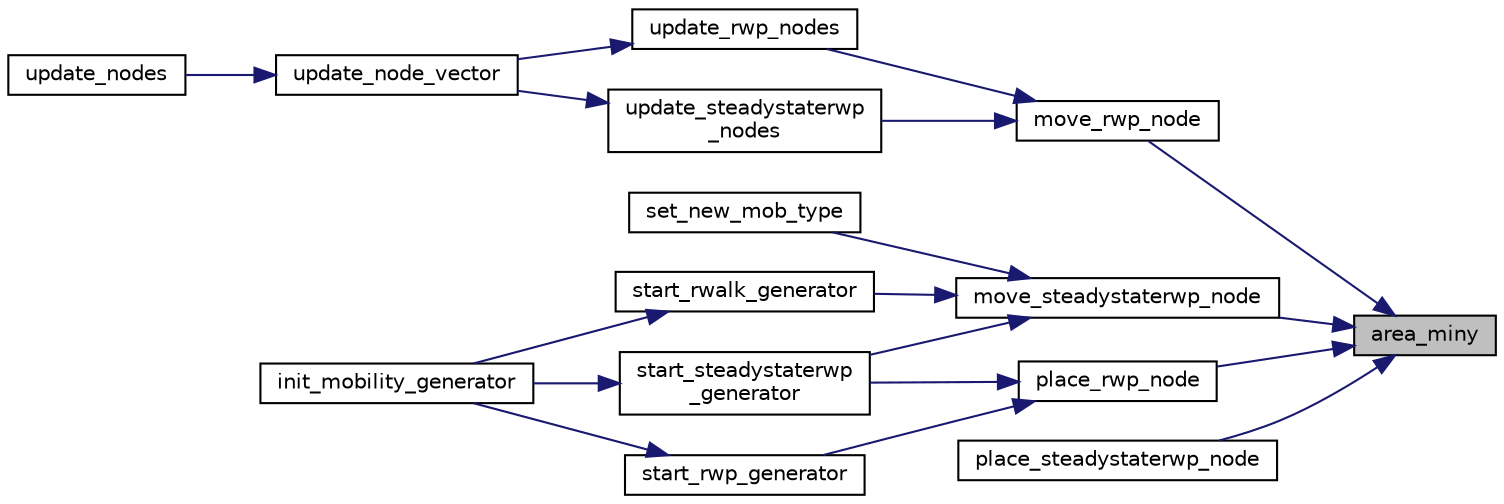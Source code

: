 digraph "area_miny"
{
 // LATEX_PDF_SIZE
  edge [fontname="Helvetica",fontsize="10",labelfontname="Helvetica",labelfontsize="10"];
  node [fontname="Helvetica",fontsize="10",shape=record];
  rankdir="RL";
  Node1 [label="area_miny",height=0.2,width=0.4,color="black", fillcolor="grey75", style="filled", fontcolor="black",tooltip=" "];
  Node1 -> Node2 [dir="back",color="midnightblue",fontsize="10",style="solid",fontname="Helvetica"];
  Node2 [label="move_rwp_node",height=0.2,width=0.4,color="black", fillcolor="white", style="filled",URL="$rwp_8h.html#a77d33e428286f019239b8f8a323f3980",tooltip=" "];
  Node2 -> Node3 [dir="back",color="midnightblue",fontsize="10",style="solid",fontname="Helvetica"];
  Node3 [label="update_rwp_nodes",height=0.2,width=0.4,color="black", fillcolor="white", style="filled",URL="$rwp_8h.html#a9a88cca3849e4c32628dfd5f753071de",tooltip="Update the positions of the nodes. After comparing the current time to the first job_time,..."];
  Node3 -> Node4 [dir="back",color="midnightblue",fontsize="10",style="solid",fontname="Helvetica"];
  Node4 [label="update_node_vector",height=0.2,width=0.4,color="black", fillcolor="white", style="filled",URL="$omg_8c.html#af1eb82f7c88405592c1dfe8cadacbd86",tooltip="According to the mobility type, call the corresponding update function."];
  Node4 -> Node5 [dir="back",color="midnightblue",fontsize="10",style="solid",fontname="Helvetica"];
  Node5 [label="update_nodes",height=0.2,width=0.4,color="black", fillcolor="white", style="filled",URL="$omg_8h.html#ade4b5666fb98a0096c693f1f956488e0",tooltip="Update the positions of all the nodes, i.e all the non empty Node_Vectors. It calls update_node_vecto..."];
  Node2 -> Node6 [dir="back",color="midnightblue",fontsize="10",style="solid",fontname="Helvetica"];
  Node6 [label="update_steadystaterwp\l_nodes",height=0.2,width=0.4,color="black", fillcolor="white", style="filled",URL="$steadystaterwp_8h.html#adb40aceada2e822cc11e678a89965b25",tooltip=" "];
  Node6 -> Node4 [dir="back",color="midnightblue",fontsize="10",style="solid",fontname="Helvetica"];
  Node1 -> Node7 [dir="back",color="midnightblue",fontsize="10",style="solid",fontname="Helvetica"];
  Node7 [label="move_steadystaterwp_node",height=0.2,width=0.4,color="black", fillcolor="white", style="filled",URL="$steadystaterwp_8h.html#acd7439ce705d1a61fc48c24e2d53e945",tooltip=" "];
  Node7 -> Node8 [dir="back",color="midnightblue",fontsize="10",style="solid",fontname="Helvetica"];
  Node8 [label="set_new_mob_type",height=0.2,width=0.4,color="black", fillcolor="white", style="filled",URL="$omg_8h.html#a71f479f6d192865199ae60331e0f52a6",tooltip="Given the ID of the node and its type, change its correponding mobility generator into the one given ..."];
  Node7 -> Node9 [dir="back",color="midnightblue",fontsize="10",style="solid",fontname="Helvetica"];
  Node9 [label="start_rwalk_generator",height=0.2,width=0.4,color="black", fillcolor="white", style="filled",URL="$rwalk_8h.html#a9cba7649227fe0e171dcb4946334519f",tooltip="Start the RWALK model by setting the initial positions of each node then letting it sleep for a rando..."];
  Node9 -> Node10 [dir="back",color="midnightblue",fontsize="10",style="solid",fontname="Helvetica"];
  Node10 [label="init_mobility_generator",height=0.2,width=0.4,color="black", fillcolor="white", style="filled",URL="$omg_8h.html#a118a966b6f480158dc1f780fc33b2175",tooltip=" "];
  Node7 -> Node11 [dir="back",color="midnightblue",fontsize="10",style="solid",fontname="Helvetica"];
  Node11 [label="start_steadystaterwp\l_generator",height=0.2,width=0.4,color="black", fillcolor="white", style="filled",URL="$steadystaterwp_8h.html#a920cbdacdb6b17a20c543cbf248fa09e",tooltip=" "];
  Node11 -> Node10 [dir="back",color="midnightblue",fontsize="10",style="solid",fontname="Helvetica"];
  Node1 -> Node12 [dir="back",color="midnightblue",fontsize="10",style="solid",fontname="Helvetica"];
  Node12 [label="place_rwp_node",height=0.2,width=0.4,color="black", fillcolor="white", style="filled",URL="$rwp_8h.html#a6be7b348e2c951893e2ddd7d6c9fe40d",tooltip=" "];
  Node12 -> Node13 [dir="back",color="midnightblue",fontsize="10",style="solid",fontname="Helvetica"];
  Node13 [label="start_rwp_generator",height=0.2,width=0.4,color="black", fillcolor="white", style="filled",URL="$rwp_8h.html#a72215efc42f1cdb802be7c59844451e6",tooltip="Start the RWP model by setting the initial positions of each node then letting it sleep for a random ..."];
  Node13 -> Node10 [dir="back",color="midnightblue",fontsize="10",style="solid",fontname="Helvetica"];
  Node12 -> Node11 [dir="back",color="midnightblue",fontsize="10",style="solid",fontname="Helvetica"];
  Node1 -> Node14 [dir="back",color="midnightblue",fontsize="10",style="solid",fontname="Helvetica"];
  Node14 [label="place_steadystaterwp_node",height=0.2,width=0.4,color="black", fillcolor="white", style="filled",URL="$steadystaterwp_8h.html#acdd97ad5cb78f52dba6a0e464866b010",tooltip=" "];
}
